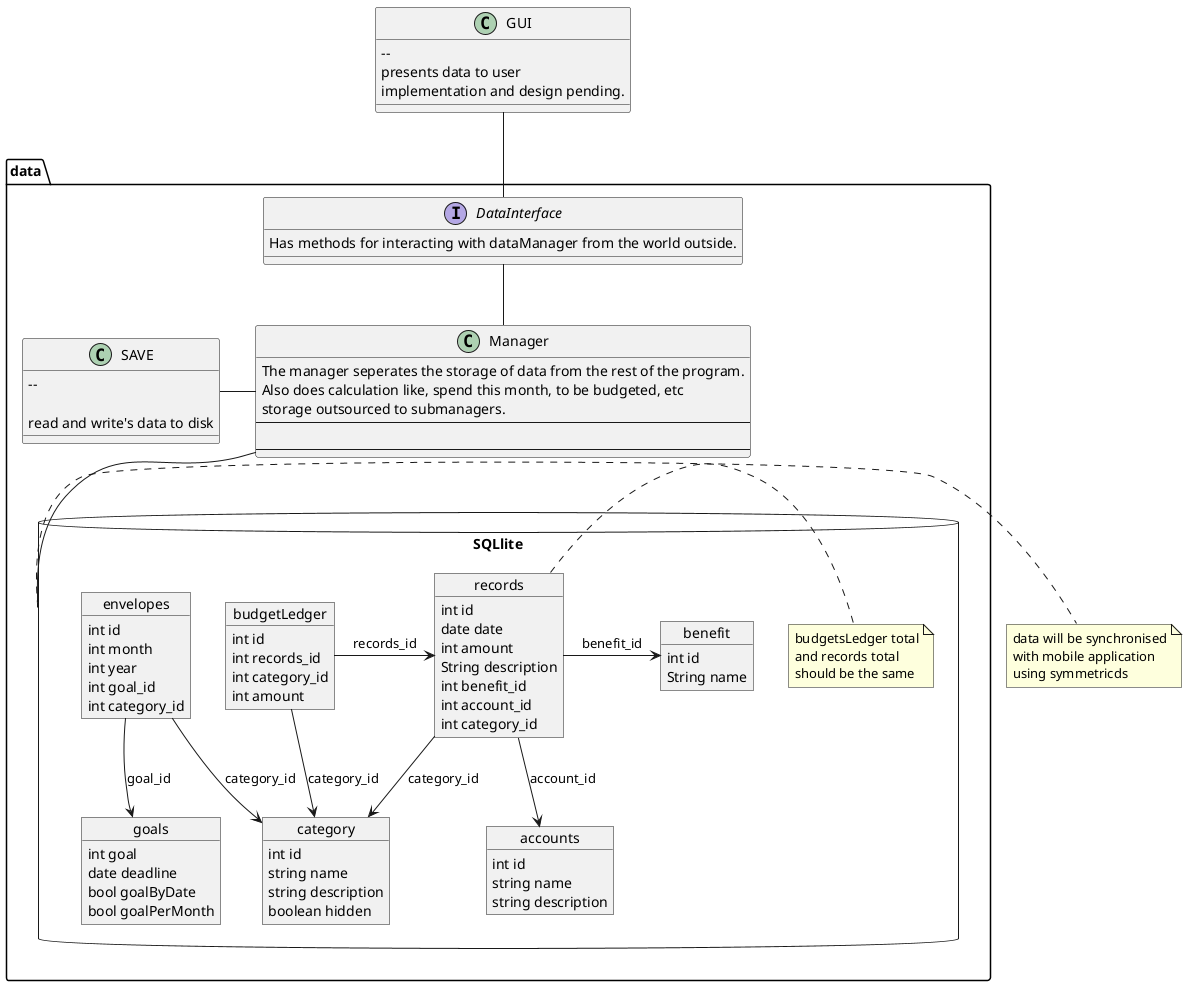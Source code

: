 @startuml


package data{


interface DataInterface{
    Has methods for interacting with dataManager from the world outside.
}

    class Manager{
    The manager seperates the storage of data from the rest of the program.
    Also does calculation like, spend this month, to be budgeted, etc
    storage outsourced to submanagers.
    ----

    ----
    }

    class SAVE{

    --

    read and write's data to disk
    }

    package SQLlite <<Database>> {
        object accounts{
            int id
            string name
            string description
        }
        object records{
            int id
            date date
            int amount
            String description
            int benefit_id
            int account_id
            int category_id

        }

        object envelopes{
            int id
            int month
            int year
            int goal_id
            int category_id
        }

        object category{
            int id
            string name
            string description
            boolean hidden
        }

        object goals{
            int goal
            date deadline
            bool goalByDate
            bool goalPerMonth
        }

        object budgetLedger{

            int id
            int records_id
            int category_id
            int amount
        }

        object benefit {
            int id
            String name
        }

        note right of records
        budgetsLedger total
        and records total
        should be the same
        end note

       records --> accounts : account_id
       records --> category : category_id
       records -> benefit : benefit_id
       envelopes --> goals : goal_id
       envelopes --> category : category_id
       budgetLedger --> category : category_id
       budgetLedger -> records : records_id

    }

}
note right of SQLlite
    data will be synchronised
    with mobile application
    using symmetricds
end note
class GUI{

    --
    presents data to user
    implementation and design pending.
    }



GUI -- DataInterface
SAVE - Manager
DataInterface -- Manager
Manager -- SQLlite



@enduml

